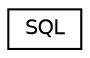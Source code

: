 digraph "Graphical Class Hierarchy"
{
 // LATEX_PDF_SIZE
  edge [fontname="Helvetica",fontsize="10",labelfontname="Helvetica",labelfontsize="10"];
  node [fontname="Helvetica",fontsize="10",shape=record];
  rankdir="LR";
  Node0 [label="SQL",height=0.2,width=0.4,color="black", fillcolor="white", style="filled",URL="$classalphatrading_1_1system_1_1db__methods_1_1method__sqlite3_1_1SQL.html",tooltip=" "];
}
